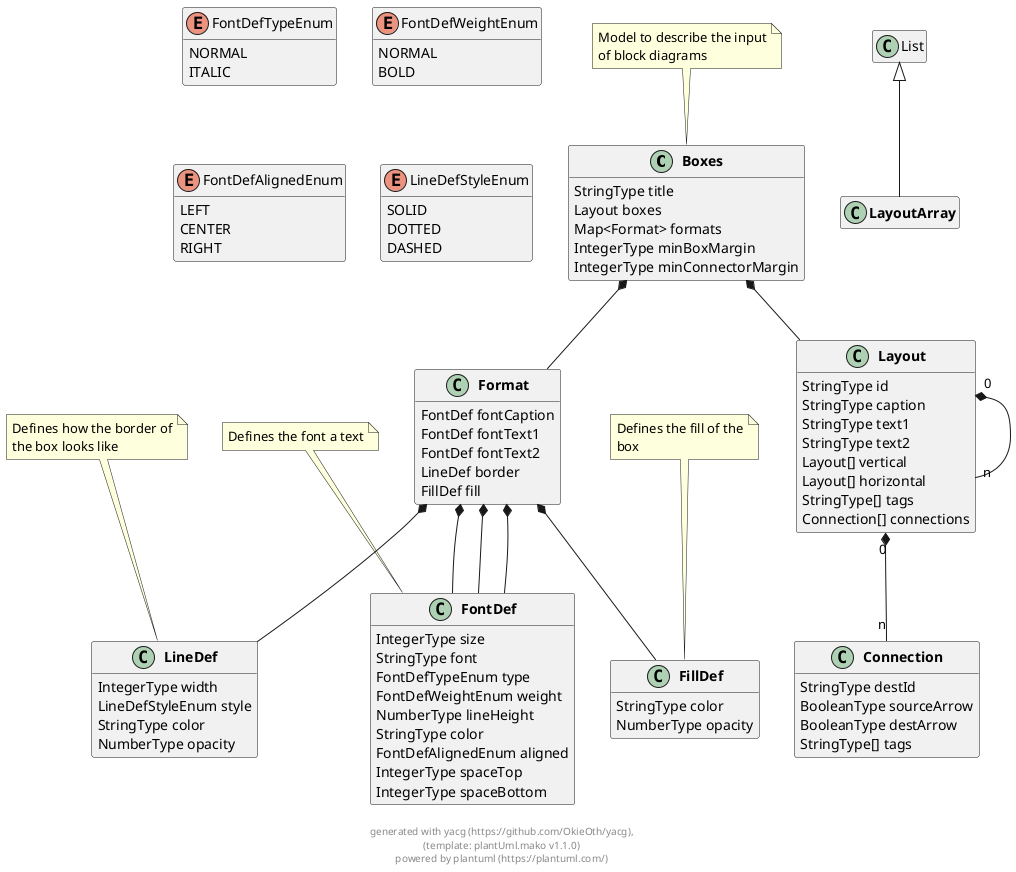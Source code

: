 
@startuml
hide empty methods
hide empty fields


class "**Boxes**" as Boxes {
        StringType title
        Layout boxes
        Map<Format> formats
        IntegerType minBoxMargin
        IntegerType minConnectorMargin
}
note top: Model to describe the input\nof block diagrams

 

class "**Layout**" as Layout {
        StringType id
        StringType caption
        StringType text1
        StringType text2
        Layout[] vertical
        Layout[] horizontal
        StringType[] tags
        Connection[] connections
}

 


class "**Format**" as Format {
        FontDef fontCaption
        FontDef fontText1
        FontDef fontText2
        LineDef border
        FillDef fill
}

 

class "**LayoutArray**" as LayoutArray extends List {
}

class "**Connection**" as Connection {
        StringType destId
        BooleanType sourceArrow
        BooleanType destArrow
        StringType[] tags
}

 

class "**FontDef**" as FontDef {
        IntegerType size
        StringType font
        FontDefTypeEnum type
        FontDefWeightEnum weight
        NumberType lineHeight
        StringType color
        FontDefAlignedEnum aligned
        IntegerType spaceTop
        IntegerType spaceBottom
}
note top: Defines the font a text

 

enum "FontDefTypeEnum" as FontDefTypeEnum {
    NORMAL
    ITALIC
}

enum "FontDefWeightEnum" as FontDefWeightEnum {
    NORMAL
    BOLD
}

enum "FontDefAlignedEnum" as FontDefAlignedEnum {
    LEFT
    CENTER
    RIGHT
}

class "**LineDef**" as LineDef {
        IntegerType width
        LineDefStyleEnum style
        StringType color
        NumberType opacity
}
note top: Defines how the border of\nthe box looks like

 

enum "LineDefStyleEnum" as LineDefStyleEnum {
    SOLID
    DOTTED
    DASHED
}

class "**FillDef**" as FillDef {
        StringType color
        NumberType opacity
}
note top: Defines the fill of the\nbox

 


    

Boxes  *--  Layout

Boxes  *--  Format



    




Layout "0" *-- "n" Layout



Layout "0" *-- "n" Connection

    
    
Format  *--  FontDef

Format  *--  FontDef

Format  *--  FontDef

Format  *--  LineDef

Format  *--  FillDef

    
    




    









    
    
    
    




    
    



footer \ngenerated with yacg (https://github.com/OkieOth/yacg),\n(template: plantUml.mako v1.1.0)\npowered by plantuml (https://plantuml.com/)
@enduml